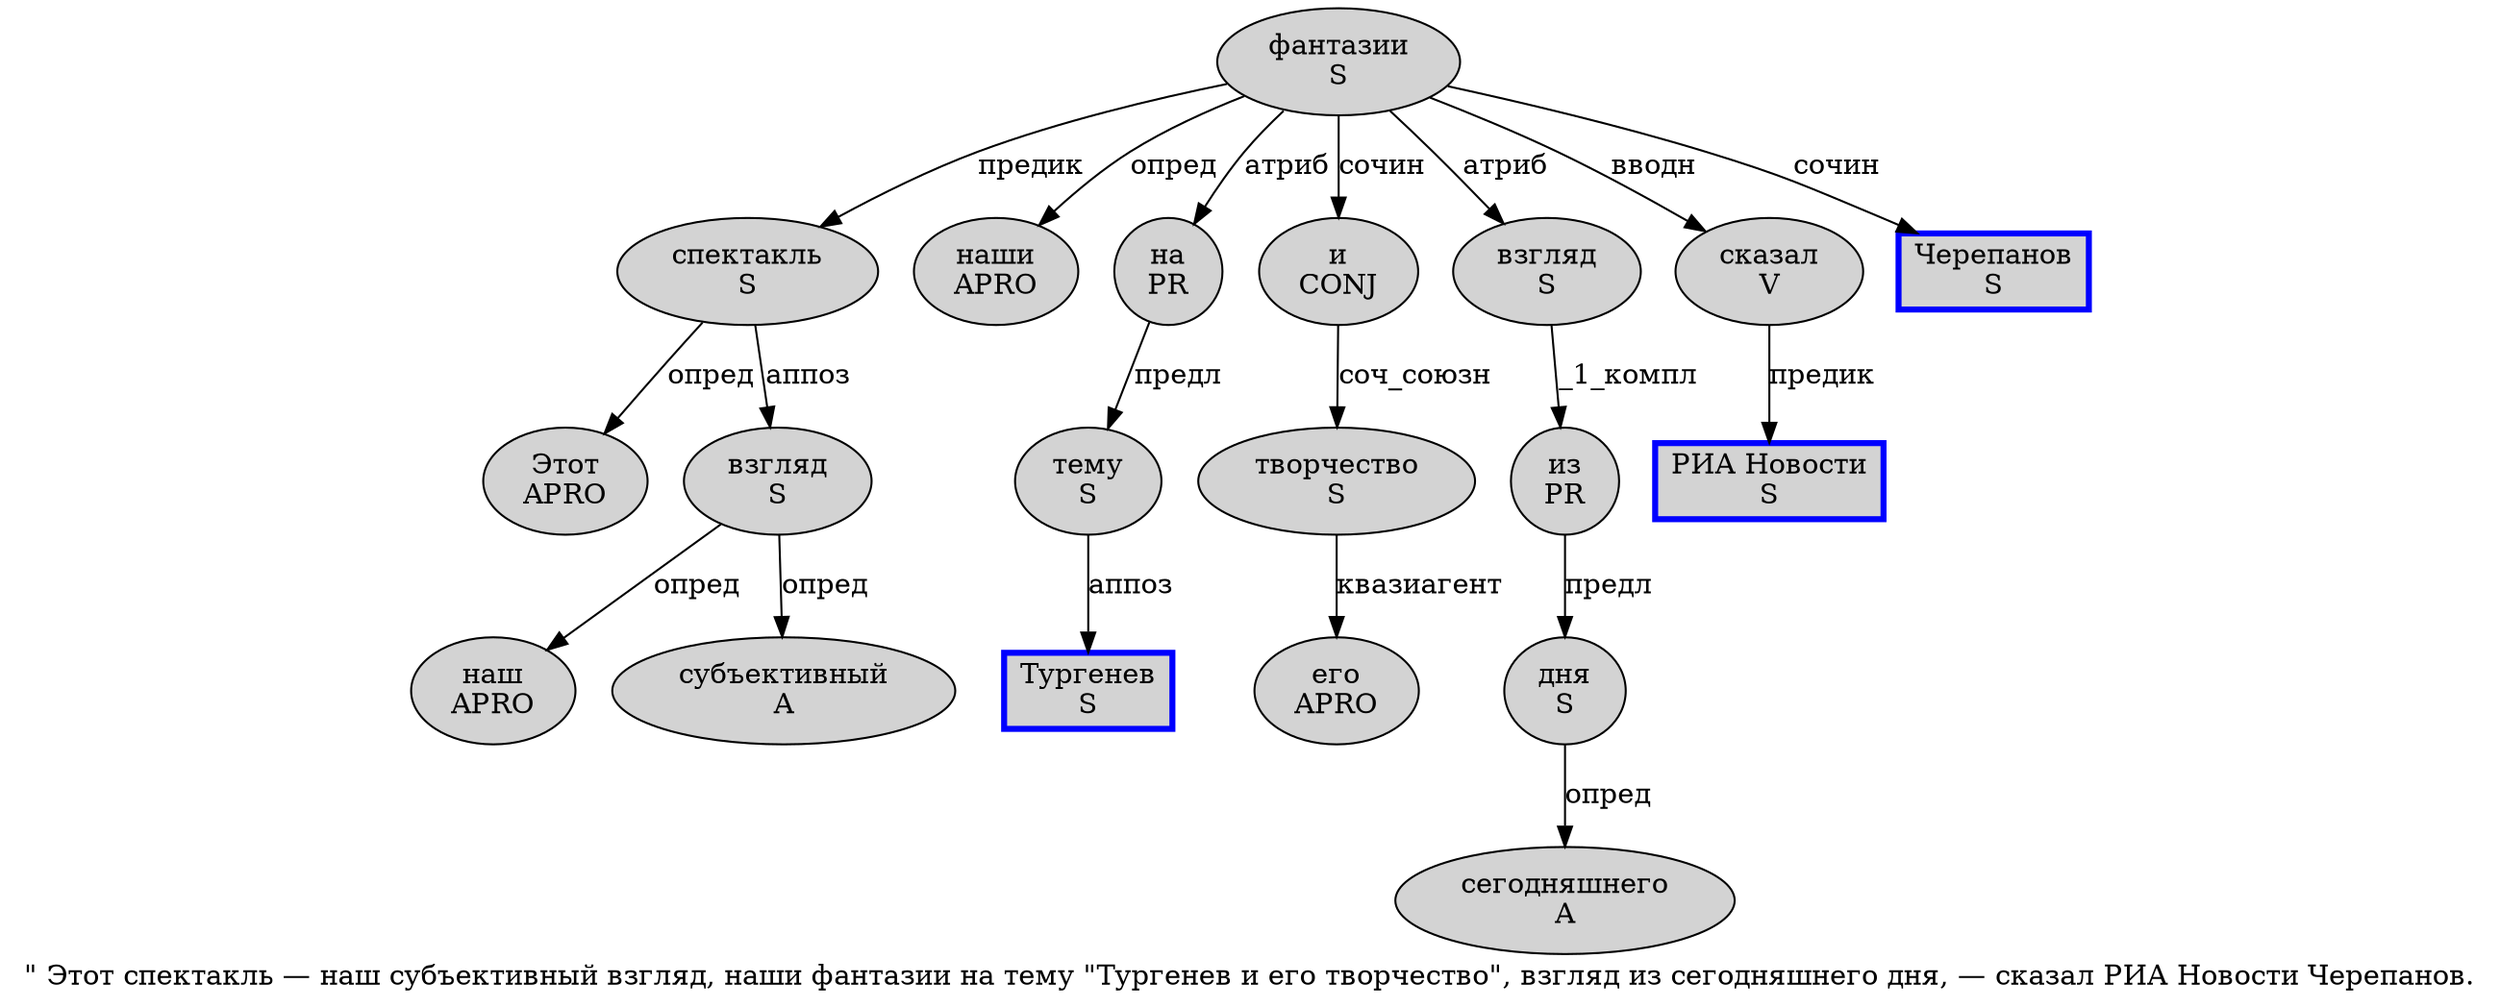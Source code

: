 digraph SENTENCE_666 {
	graph [label="\" Этот спектакль — наш субъективный взгляд, наши фантазии на тему \"Тургенев и его творчество\", взгляд из сегодняшнего дня, — сказал РИА Новости Черепанов."]
	node [style=filled]
		1 [label="Этот
APRO" color="" fillcolor=lightgray penwidth=1 shape=ellipse]
		2 [label="спектакль
S" color="" fillcolor=lightgray penwidth=1 shape=ellipse]
		4 [label="наш
APRO" color="" fillcolor=lightgray penwidth=1 shape=ellipse]
		5 [label="субъективный
A" color="" fillcolor=lightgray penwidth=1 shape=ellipse]
		6 [label="взгляд
S" color="" fillcolor=lightgray penwidth=1 shape=ellipse]
		8 [label="наши
APRO" color="" fillcolor=lightgray penwidth=1 shape=ellipse]
		9 [label="фантазии
S" color="" fillcolor=lightgray penwidth=1 shape=ellipse]
		10 [label="на
PR" color="" fillcolor=lightgray penwidth=1 shape=ellipse]
		11 [label="тему
S" color="" fillcolor=lightgray penwidth=1 shape=ellipse]
		13 [label="Тургенев
S" color=blue fillcolor=lightgray penwidth=3 shape=box]
		14 [label="и
CONJ" color="" fillcolor=lightgray penwidth=1 shape=ellipse]
		15 [label="его
APRO" color="" fillcolor=lightgray penwidth=1 shape=ellipse]
		16 [label="творчество
S" color="" fillcolor=lightgray penwidth=1 shape=ellipse]
		19 [label="взгляд
S" color="" fillcolor=lightgray penwidth=1 shape=ellipse]
		20 [label="из
PR" color="" fillcolor=lightgray penwidth=1 shape=ellipse]
		21 [label="сегодняшнего
A" color="" fillcolor=lightgray penwidth=1 shape=ellipse]
		22 [label="дня
S" color="" fillcolor=lightgray penwidth=1 shape=ellipse]
		25 [label="сказал
V" color="" fillcolor=lightgray penwidth=1 shape=ellipse]
		26 [label="РИА Новости
S" color=blue fillcolor=lightgray penwidth=3 shape=box]
		27 [label="Черепанов
S" color=blue fillcolor=lightgray penwidth=3 shape=box]
			9 -> 2 [label="предик"]
			9 -> 8 [label="опред"]
			9 -> 10 [label="атриб"]
			9 -> 14 [label="сочин"]
			9 -> 19 [label="атриб"]
			9 -> 25 [label="вводн"]
			9 -> 27 [label="сочин"]
			11 -> 13 [label="аппоз"]
			14 -> 16 [label="соч_союзн"]
			19 -> 20 [label="_1_компл"]
			16 -> 15 [label="квазиагент"]
			20 -> 22 [label="предл"]
			6 -> 4 [label="опред"]
			6 -> 5 [label="опред"]
			2 -> 1 [label="опред"]
			2 -> 6 [label="аппоз"]
			22 -> 21 [label="опред"]
			25 -> 26 [label="предик"]
			10 -> 11 [label="предл"]
}